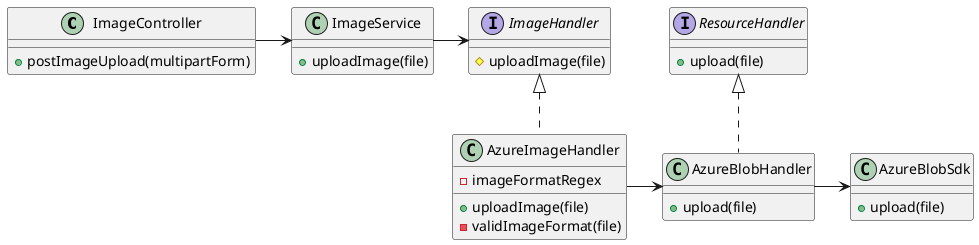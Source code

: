 @startuml

class ImageController{

    +postImageUpload(multipartForm)

}

class ImageService{

    +uploadImage(file)

}

interface ImageHandler{

    #uploadImage(file)

}

class AzureImageHandler implements ImageHandler{
    -imageFormatRegex
    +uploadImage(file)
    -validImageFormat(file)
}

class AzureBlobSdk{
    +upload(file)
}

interface ResourceHandler{
    +upload(file)
}

class AzureBlobHandler implements ResourceHandler{
    +upload(file)
}




ImageController -> ImageService
ImageService -> ImageHandler
AzureImageHandler -> AzureBlobHandler
AzureBlobHandler -> AzureBlobSdk


@enduml